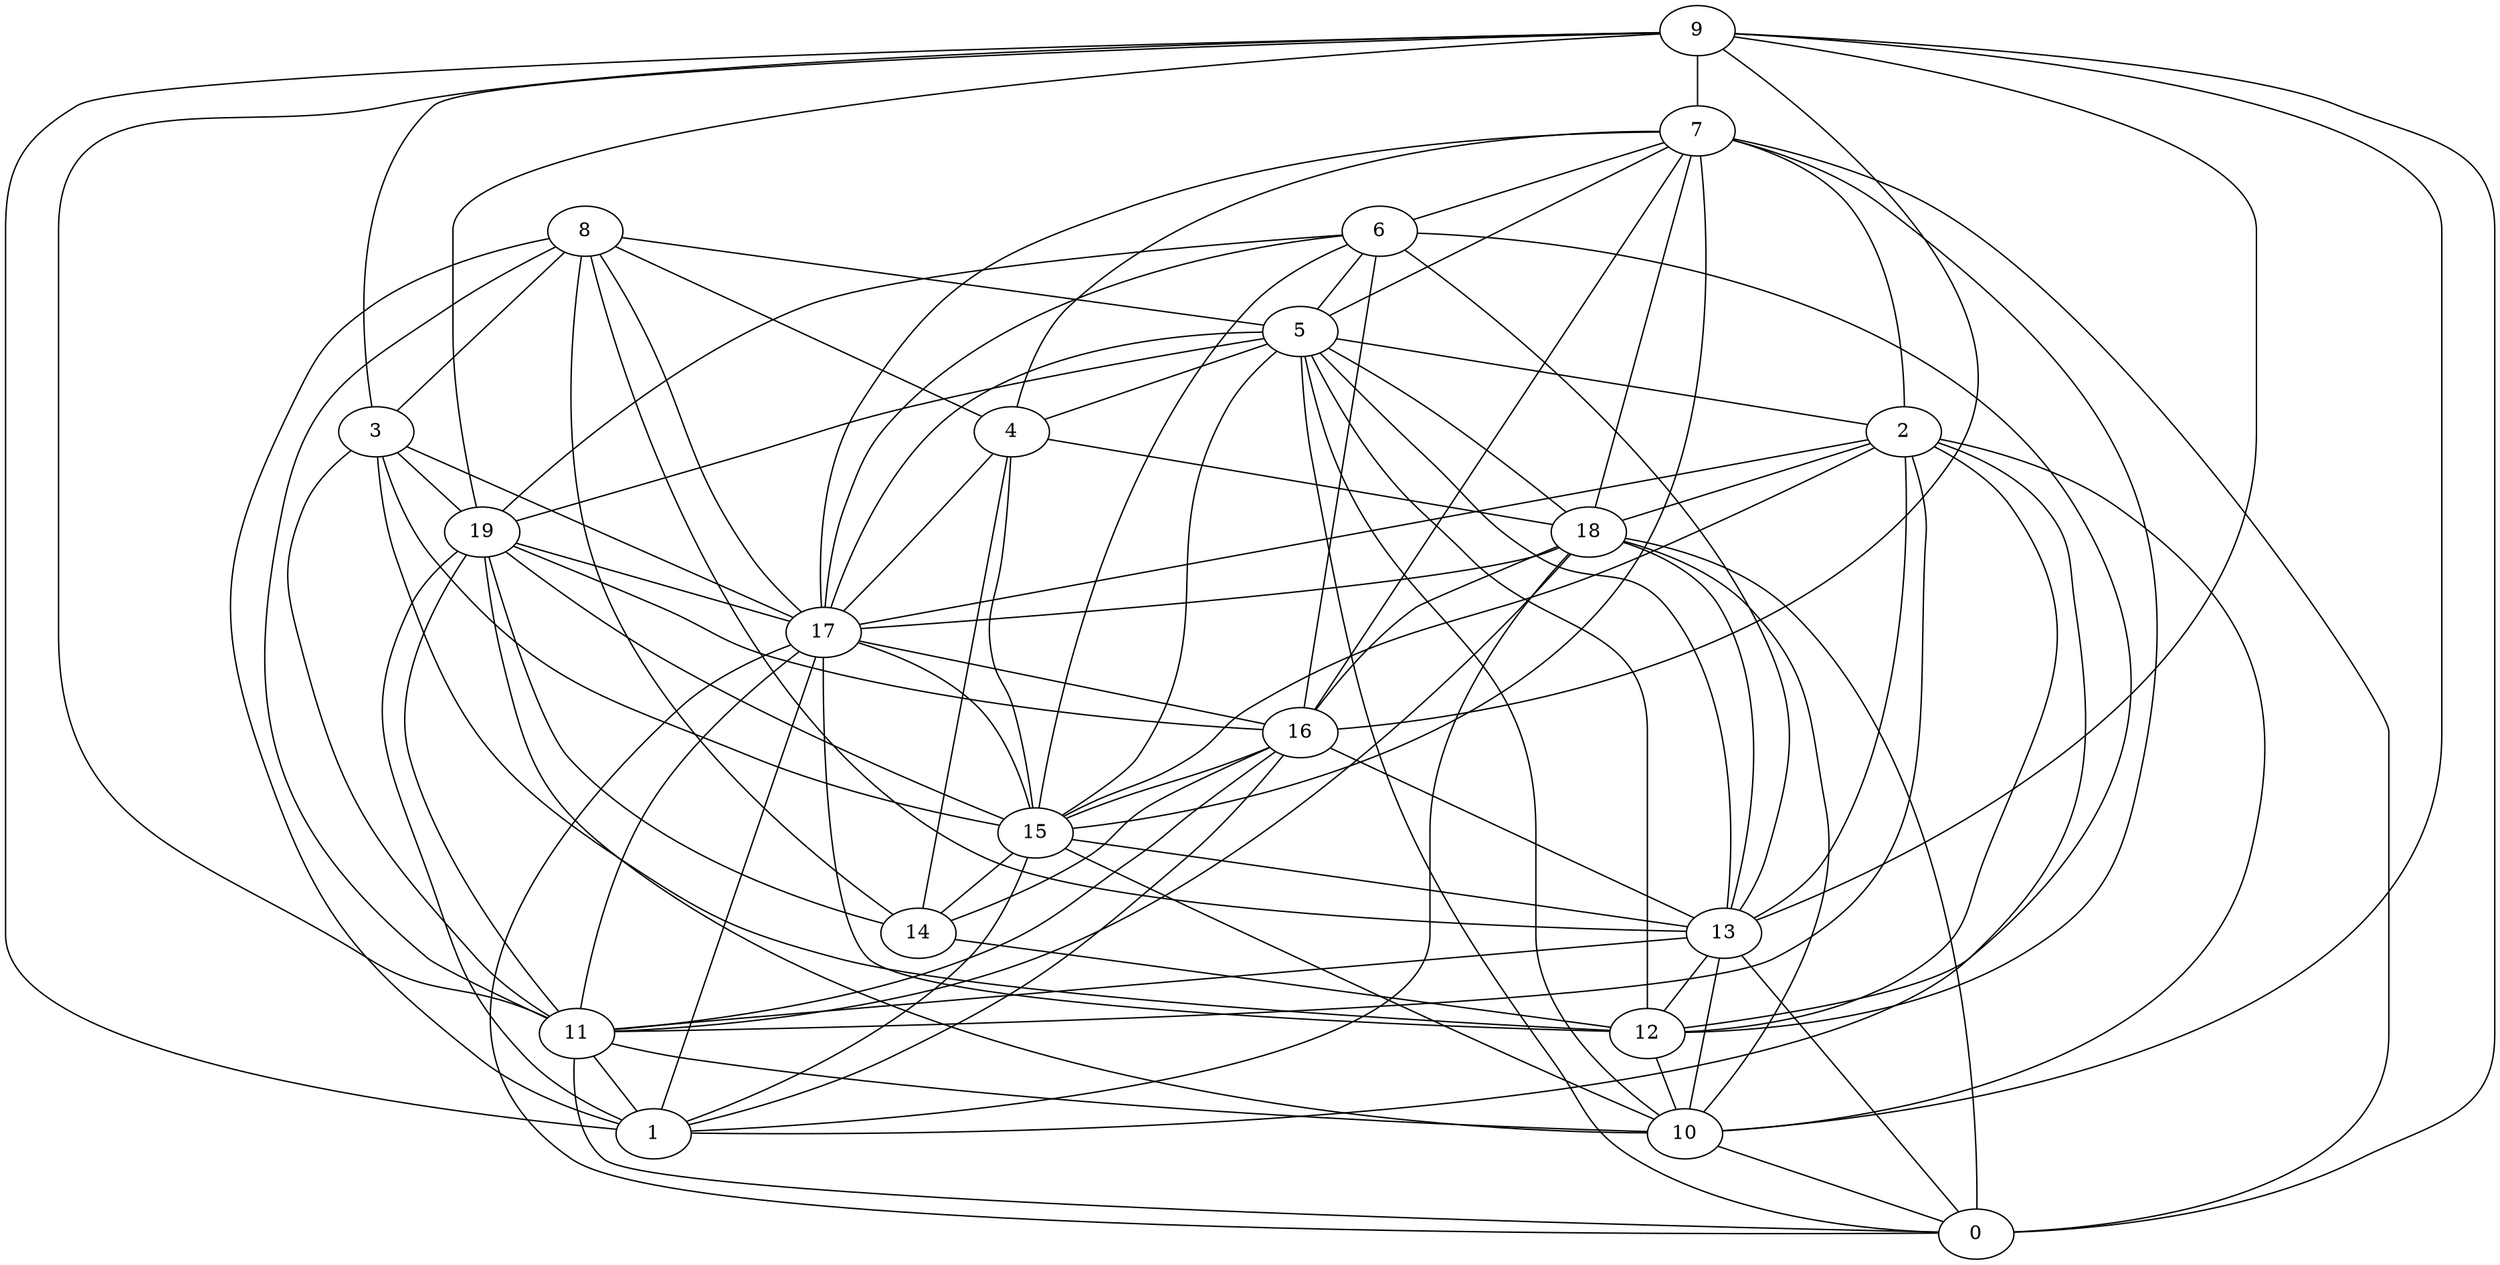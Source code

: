 digraph GG_graph {

subgraph G_graph {
edge [color = black]
"6" -> "17" [dir = none]
"19" -> "14" [dir = none]
"19" -> "1" [dir = none]
"19" -> "15" [dir = none]
"8" -> "11" [dir = none]
"8" -> "13" [dir = none]
"4" -> "15" [dir = none]
"13" -> "0" [dir = none]
"13" -> "11" [dir = none]
"15" -> "10" [dir = none]
"15" -> "13" [dir = none]
"15" -> "1" [dir = none]
"3" -> "11" [dir = none]
"3" -> "19" [dir = none]
"3" -> "15" [dir = none]
"5" -> "2" [dir = none]
"5" -> "12" [dir = none]
"5" -> "13" [dir = none]
"5" -> "18" [dir = none]
"5" -> "15" [dir = none]
"18" -> "10" [dir = none]
"9" -> "11" [dir = none]
"9" -> "13" [dir = none]
"9" -> "10" [dir = none]
"9" -> "0" [dir = none]
"9" -> "3" [dir = none]
"7" -> "17" [dir = none]
"7" -> "4" [dir = none]
"7" -> "16" [dir = none]
"7" -> "6" [dir = none]
"7" -> "12" [dir = none]
"7" -> "15" [dir = none]
"7" -> "18" [dir = none]
"17" -> "15" [dir = none]
"17" -> "12" [dir = none]
"17" -> "16" [dir = none]
"14" -> "12" [dir = none]
"2" -> "15" [dir = none]
"12" -> "10" [dir = none]
"18" -> "0" [dir = none]
"19" -> "16" [dir = none]
"5" -> "17" [dir = none]
"16" -> "1" [dir = none]
"7" -> "0" [dir = none]
"3" -> "12" [dir = none]
"3" -> "17" [dir = none]
"5" -> "19" [dir = none]
"18" -> "13" [dir = none]
"9" -> "19" [dir = none]
"18" -> "1" [dir = none]
"11" -> "1" [dir = none]
"18" -> "11" [dir = none]
"16" -> "15" [dir = none]
"4" -> "18" [dir = none]
"16" -> "13" [dir = none]
"2" -> "1" [dir = none]
"19" -> "11" [dir = none]
"13" -> "12" [dir = none]
"5" -> "0" [dir = none]
"5" -> "10" [dir = none]
"8" -> "14" [dir = none]
"8" -> "3" [dir = none]
"16" -> "11" [dir = none]
"6" -> "5" [dir = none]
"4" -> "17" [dir = none]
"7" -> "5" [dir = none]
"11" -> "0" [dir = none]
"18" -> "16" [dir = none]
"2" -> "17" [dir = none]
"2" -> "11" [dir = none]
"4" -> "14" [dir = none]
"8" -> "5" [dir = none]
"2" -> "10" [dir = none]
"9" -> "1" [dir = none]
"6" -> "12" [dir = none]
"19" -> "17" [dir = none]
"19" -> "10" [dir = none]
"11" -> "10" [dir = none]
"8" -> "4" [dir = none]
"7" -> "2" [dir = none]
"2" -> "13" [dir = none]
"8" -> "1" [dir = none]
"13" -> "10" [dir = none]
"15" -> "14" [dir = none]
"9" -> "7" [dir = none]
"10" -> "0" [dir = none]
"17" -> "1" [dir = none]
"6" -> "13" [dir = none]
"5" -> "4" [dir = none]
"6" -> "19" [dir = none]
"17" -> "11" [dir = none]
"17" -> "0" [dir = none]
"16" -> "14" [dir = none]
"6" -> "16" [dir = none]
"9" -> "16" [dir = none]
"2" -> "12" [dir = none]
"6" -> "15" [dir = none]
"8" -> "17" [dir = none]
"2" -> "18" [dir = none]
"18" -> "17" [dir = none]
}

}
